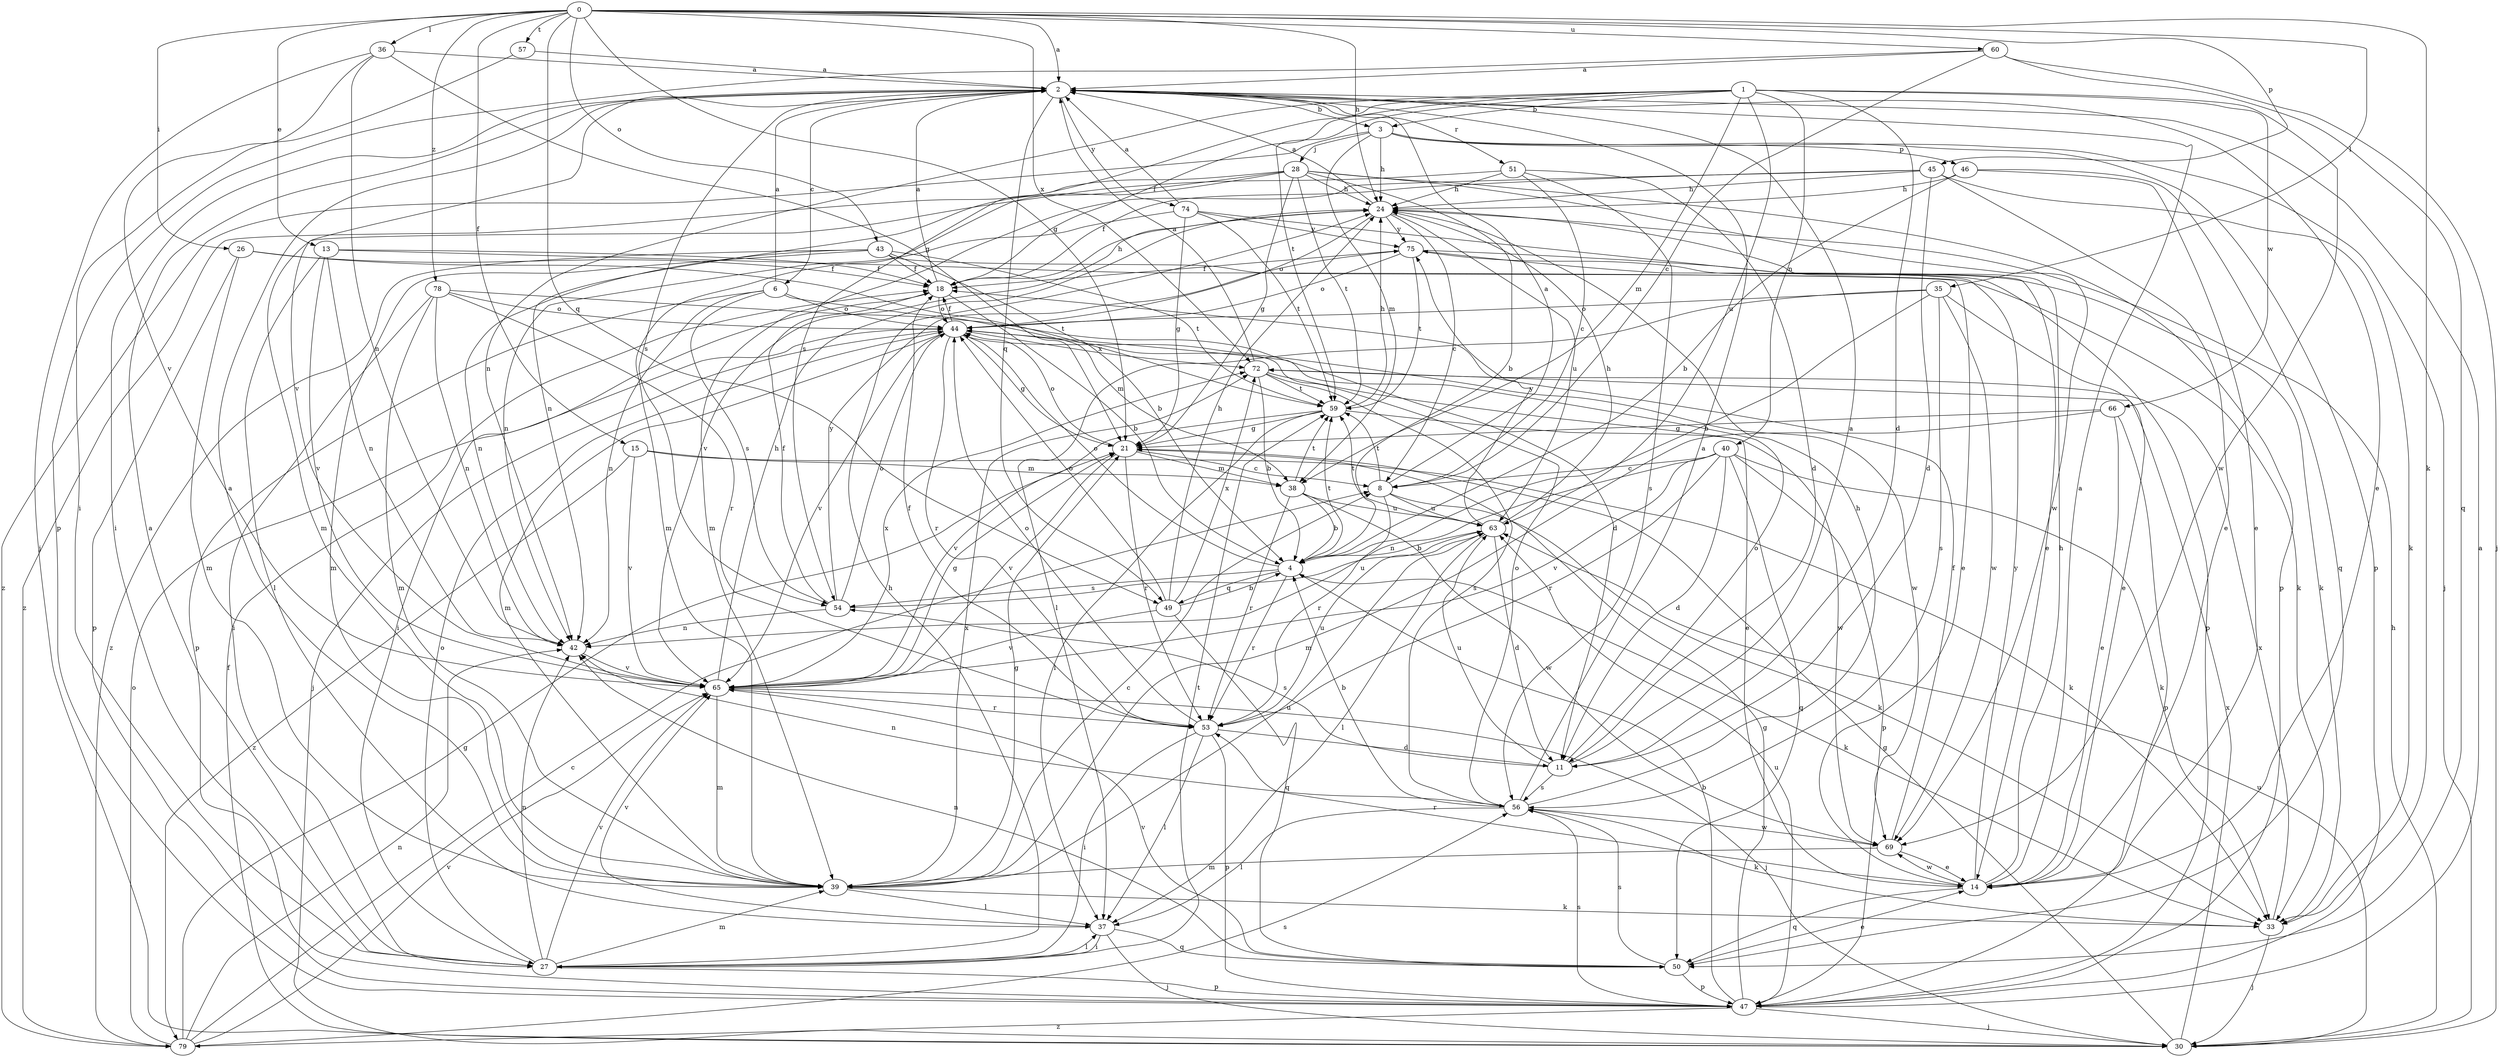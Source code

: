 strict digraph  {
0;
1;
2;
3;
4;
6;
8;
11;
13;
14;
15;
18;
21;
24;
26;
27;
28;
30;
33;
35;
36;
37;
38;
39;
40;
42;
43;
44;
45;
46;
47;
49;
50;
51;
53;
54;
56;
57;
59;
60;
63;
65;
66;
69;
72;
74;
75;
78;
79;
0 -> 2  [label=a];
0 -> 13  [label=e];
0 -> 15  [label=f];
0 -> 21  [label=g];
0 -> 24  [label=h];
0 -> 26  [label=i];
0 -> 33  [label=k];
0 -> 35  [label=l];
0 -> 36  [label=l];
0 -> 43  [label=o];
0 -> 45  [label=p];
0 -> 49  [label=q];
0 -> 57  [label=t];
0 -> 60  [label=u];
0 -> 72  [label=x];
0 -> 78  [label=z];
1 -> 3  [label=b];
1 -> 11  [label=d];
1 -> 18  [label=f];
1 -> 38  [label=m];
1 -> 40  [label=n];
1 -> 42  [label=n];
1 -> 54  [label=s];
1 -> 59  [label=t];
1 -> 63  [label=u];
1 -> 66  [label=w];
1 -> 69  [label=w];
2 -> 3  [label=b];
2 -> 6  [label=c];
2 -> 14  [label=e];
2 -> 27  [label=i];
2 -> 49  [label=q];
2 -> 51  [label=r];
2 -> 54  [label=s];
2 -> 65  [label=v];
2 -> 74  [label=y];
3 -> 24  [label=h];
3 -> 28  [label=j];
3 -> 30  [label=j];
3 -> 38  [label=m];
3 -> 46  [label=p];
3 -> 47  [label=p];
3 -> 79  [label=z];
4 -> 33  [label=k];
4 -> 44  [label=o];
4 -> 49  [label=q];
4 -> 53  [label=r];
4 -> 54  [label=s];
4 -> 59  [label=t];
6 -> 2  [label=a];
6 -> 38  [label=m];
6 -> 42  [label=n];
6 -> 44  [label=o];
6 -> 47  [label=p];
6 -> 54  [label=s];
8 -> 2  [label=a];
8 -> 33  [label=k];
8 -> 53  [label=r];
8 -> 59  [label=t];
8 -> 63  [label=u];
11 -> 2  [label=a];
11 -> 44  [label=o];
11 -> 54  [label=s];
11 -> 56  [label=s];
11 -> 63  [label=u];
13 -> 14  [label=e];
13 -> 18  [label=f];
13 -> 37  [label=l];
13 -> 42  [label=n];
13 -> 65  [label=v];
14 -> 2  [label=a];
14 -> 24  [label=h];
14 -> 50  [label=q];
14 -> 53  [label=r];
14 -> 69  [label=w];
14 -> 75  [label=y];
15 -> 33  [label=k];
15 -> 38  [label=m];
15 -> 65  [label=v];
15 -> 79  [label=z];
18 -> 2  [label=a];
18 -> 4  [label=b];
18 -> 24  [label=h];
18 -> 27  [label=i];
18 -> 44  [label=o];
21 -> 8  [label=c];
21 -> 38  [label=m];
21 -> 44  [label=o];
21 -> 53  [label=r];
21 -> 65  [label=v];
24 -> 2  [label=a];
24 -> 8  [label=c];
24 -> 44  [label=o];
24 -> 63  [label=u];
24 -> 65  [label=v];
24 -> 75  [label=y];
26 -> 18  [label=f];
26 -> 39  [label=m];
26 -> 47  [label=p];
26 -> 59  [label=t];
27 -> 2  [label=a];
27 -> 24  [label=h];
27 -> 37  [label=l];
27 -> 39  [label=m];
27 -> 42  [label=n];
27 -> 44  [label=o];
27 -> 47  [label=p];
27 -> 59  [label=t];
27 -> 65  [label=v];
28 -> 4  [label=b];
28 -> 21  [label=g];
28 -> 24  [label=h];
28 -> 39  [label=m];
28 -> 42  [label=n];
28 -> 47  [label=p];
28 -> 59  [label=t];
28 -> 69  [label=w];
28 -> 79  [label=z];
30 -> 18  [label=f];
30 -> 21  [label=g];
30 -> 24  [label=h];
30 -> 63  [label=u];
30 -> 72  [label=x];
33 -> 30  [label=j];
33 -> 72  [label=x];
35 -> 4  [label=b];
35 -> 14  [label=e];
35 -> 37  [label=l];
35 -> 44  [label=o];
35 -> 56  [label=s];
35 -> 69  [label=w];
36 -> 2  [label=a];
36 -> 21  [label=g];
36 -> 30  [label=j];
36 -> 42  [label=n];
36 -> 65  [label=v];
37 -> 27  [label=i];
37 -> 30  [label=j];
37 -> 50  [label=q];
37 -> 65  [label=v];
38 -> 4  [label=b];
38 -> 53  [label=r];
38 -> 59  [label=t];
38 -> 63  [label=u];
38 -> 69  [label=w];
39 -> 2  [label=a];
39 -> 8  [label=c];
39 -> 21  [label=g];
39 -> 33  [label=k];
39 -> 37  [label=l];
39 -> 63  [label=u];
39 -> 72  [label=x];
40 -> 8  [label=c];
40 -> 11  [label=d];
40 -> 33  [label=k];
40 -> 42  [label=n];
40 -> 47  [label=p];
40 -> 50  [label=q];
40 -> 53  [label=r];
40 -> 65  [label=v];
42 -> 65  [label=v];
43 -> 4  [label=b];
43 -> 18  [label=f];
43 -> 33  [label=k];
43 -> 39  [label=m];
43 -> 42  [label=n];
43 -> 59  [label=t];
43 -> 79  [label=z];
44 -> 18  [label=f];
44 -> 21  [label=g];
44 -> 30  [label=j];
44 -> 39  [label=m];
44 -> 53  [label=r];
44 -> 65  [label=v];
44 -> 69  [label=w];
44 -> 72  [label=x];
45 -> 11  [label=d];
45 -> 14  [label=e];
45 -> 18  [label=f];
45 -> 24  [label=h];
45 -> 33  [label=k];
45 -> 39  [label=m];
46 -> 4  [label=b];
46 -> 14  [label=e];
46 -> 24  [label=h];
46 -> 50  [label=q];
47 -> 2  [label=a];
47 -> 4  [label=b];
47 -> 21  [label=g];
47 -> 30  [label=j];
47 -> 56  [label=s];
47 -> 63  [label=u];
47 -> 79  [label=z];
49 -> 4  [label=b];
49 -> 24  [label=h];
49 -> 44  [label=o];
49 -> 50  [label=q];
49 -> 65  [label=v];
49 -> 72  [label=x];
50 -> 14  [label=e];
50 -> 42  [label=n];
50 -> 47  [label=p];
50 -> 56  [label=s];
50 -> 65  [label=v];
51 -> 8  [label=c];
51 -> 11  [label=d];
51 -> 24  [label=h];
51 -> 39  [label=m];
51 -> 56  [label=s];
53 -> 11  [label=d];
53 -> 18  [label=f];
53 -> 27  [label=i];
53 -> 37  [label=l];
53 -> 44  [label=o];
53 -> 47  [label=p];
53 -> 63  [label=u];
54 -> 18  [label=f];
54 -> 42  [label=n];
54 -> 44  [label=o];
54 -> 63  [label=u];
54 -> 75  [label=y];
56 -> 2  [label=a];
56 -> 4  [label=b];
56 -> 24  [label=h];
56 -> 33  [label=k];
56 -> 37  [label=l];
56 -> 42  [label=n];
56 -> 44  [label=o];
56 -> 69  [label=w];
57 -> 2  [label=a];
57 -> 27  [label=i];
59 -> 21  [label=g];
59 -> 24  [label=h];
59 -> 37  [label=l];
59 -> 65  [label=v];
59 -> 69  [label=w];
60 -> 2  [label=a];
60 -> 8  [label=c];
60 -> 30  [label=j];
60 -> 47  [label=p];
60 -> 50  [label=q];
63 -> 4  [label=b];
63 -> 11  [label=d];
63 -> 24  [label=h];
63 -> 37  [label=l];
63 -> 59  [label=t];
63 -> 75  [label=y];
65 -> 21  [label=g];
65 -> 24  [label=h];
65 -> 30  [label=j];
65 -> 39  [label=m];
65 -> 53  [label=r];
65 -> 72  [label=x];
66 -> 14  [label=e];
66 -> 21  [label=g];
66 -> 39  [label=m];
66 -> 47  [label=p];
69 -> 14  [label=e];
69 -> 18  [label=f];
69 -> 39  [label=m];
72 -> 2  [label=a];
72 -> 4  [label=b];
72 -> 14  [label=e];
72 -> 56  [label=s];
72 -> 59  [label=t];
74 -> 2  [label=a];
74 -> 14  [label=e];
74 -> 21  [label=g];
74 -> 42  [label=n];
74 -> 59  [label=t];
74 -> 75  [label=y];
75 -> 18  [label=f];
75 -> 33  [label=k];
75 -> 44  [label=o];
75 -> 47  [label=p];
75 -> 59  [label=t];
78 -> 11  [label=d];
78 -> 27  [label=i];
78 -> 39  [label=m];
78 -> 42  [label=n];
78 -> 44  [label=o];
78 -> 53  [label=r];
79 -> 8  [label=c];
79 -> 21  [label=g];
79 -> 42  [label=n];
79 -> 44  [label=o];
79 -> 56  [label=s];
79 -> 65  [label=v];
}

